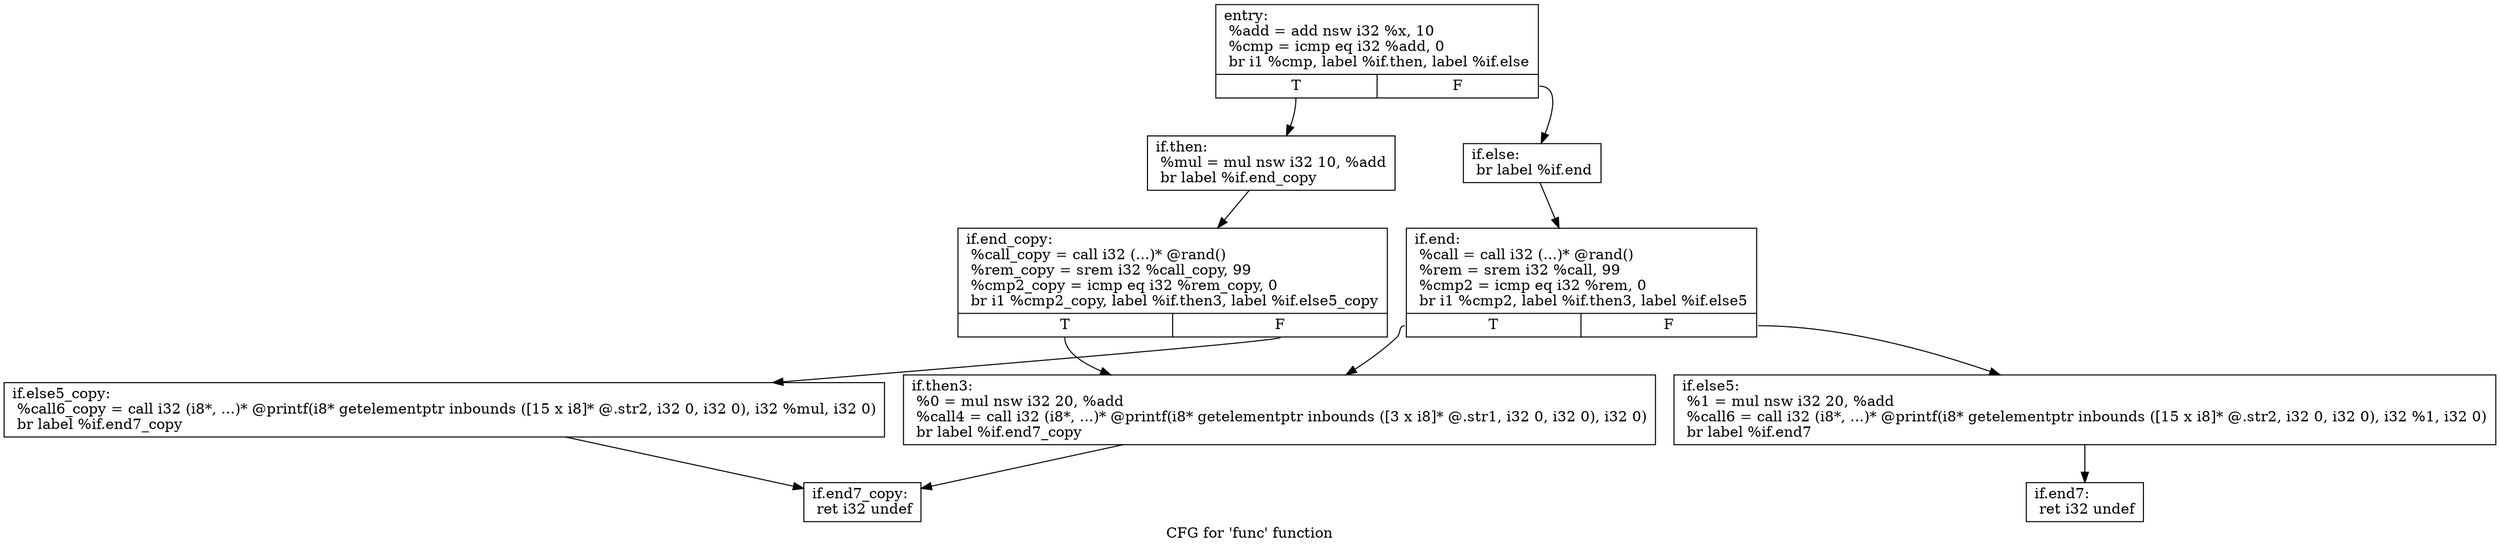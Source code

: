 digraph "CFG for 'func' function" {
	label="CFG for 'func' function";

	Node0x29a03e0 [shape=record,label="{entry:\l  %add = add nsw i32 %x, 10\l  %cmp = icmp eq i32 %add, 0\l  br i1 %cmp, label %if.then, label %if.else\l|{<s0>T|<s1>F}}"];
	Node0x29a03e0:s0 -> Node0x29a0440;
	Node0x29a03e0:s1 -> Node0x29a04a0;
	Node0x29a0440 [shape=record,label="{if.then:                                          \l  %mul = mul nsw i32 10, %add\l  br label %if.end_copy\l}"];
	Node0x29a0440 -> Node0x29a0680;
	Node0x29a04a0 [shape=record,label="{if.else:                                          \l  br label %if.end\l}"];
	Node0x29a04a0 -> Node0x29a0500;
	Node0x29a0500 [shape=record,label="{if.end:                                           \l  %call = call i32 (...)* @rand()\l  %rem = srem i32 %call, 99\l  %cmp2 = icmp eq i32 %rem, 0\l  br i1 %cmp2, label %if.then3, label %if.else5\l|{<s0>T|<s1>F}}"];
	Node0x29a0500:s0 -> Node0x29a0560;
	Node0x29a0500:s1 -> Node0x29a05c0;
	Node0x29a0560 [shape=record,label="{if.then3:                                         \l  %0 = mul nsw i32 20, %add\l  %call4 = call i32 (i8*, ...)* @printf(i8* getelementptr inbounds ([3 x i8]* @.str1, i32 0, i32 0), i32 0)\l  br label %if.end7_copy\l}"];
	Node0x29a0560 -> Node0x29a0740;
	Node0x29a05c0 [shape=record,label="{if.else5:                                         \l  %1 = mul nsw i32 20, %add\l  %call6 = call i32 (i8*, ...)* @printf(i8* getelementptr inbounds ([15 x i8]* @.str2, i32 0, i32 0), i32 %1, i32 0)\l  br label %if.end7\l}"];
	Node0x29a05c0 -> Node0x29a0620;
	Node0x29a0620 [shape=record,label="{if.end7:                                          \l  ret i32 undef\l}"];
	Node0x29a0680 [shape=record,label="{if.end_copy:                                      \l  %call_copy = call i32 (...)* @rand()\l  %rem_copy = srem i32 %call_copy, 99\l  %cmp2_copy = icmp eq i32 %rem_copy, 0\l  br i1 %cmp2_copy, label %if.then3, label %if.else5_copy\l|{<s0>T|<s1>F}}"];
	Node0x29a0680:s0 -> Node0x29a0560;
	Node0x29a0680:s1 -> Node0x29a06e0;
	Node0x29a06e0 [shape=record,label="{if.else5_copy:                                    \l  %call6_copy = call i32 (i8*, ...)* @printf(i8* getelementptr inbounds ([15 x i8]* @.str2, i32 0, i32 0), i32 %mul, i32 0)\l  br label %if.end7_copy\l}"];
	Node0x29a06e0 -> Node0x29a0740;
	Node0x29a0740 [shape=record,label="{if.end7_copy:                                     \l  ret i32 undef\l}"];
}
